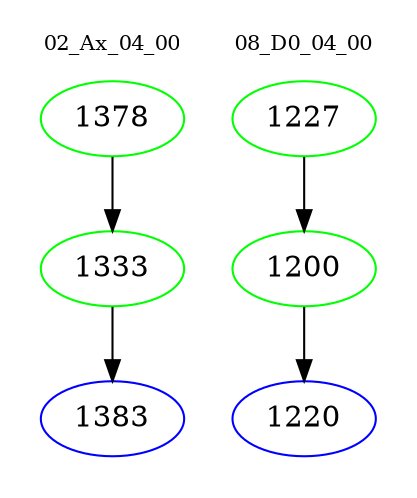 digraph{
subgraph cluster_0 {
color = white
label = "02_Ax_04_00";
fontsize=10;
T0_1378 [label="1378", color="green"]
T0_1378 -> T0_1333 [color="black"]
T0_1333 [label="1333", color="green"]
T0_1333 -> T0_1383 [color="black"]
T0_1383 [label="1383", color="blue"]
}
subgraph cluster_1 {
color = white
label = "08_D0_04_00";
fontsize=10;
T1_1227 [label="1227", color="green"]
T1_1227 -> T1_1200 [color="black"]
T1_1200 [label="1200", color="green"]
T1_1200 -> T1_1220 [color="black"]
T1_1220 [label="1220", color="blue"]
}
}
